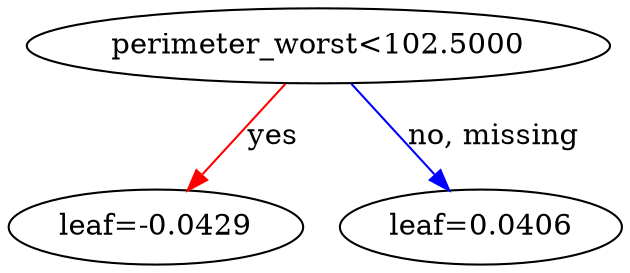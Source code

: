 digraph {
    graph [ rankdir=TB ]
    graph [ rankdir="UD" ]

    0 [ label="perimeter_worst<102.5000" ]
    0 -> 1 [label="yes" color="#FF0000"]
    0 -> 2 [label="no, missing" color="#0000FF"]

    1 [ label="leaf=-0.0429" ]

    2 [ label="leaf=0.0406" ]
}
